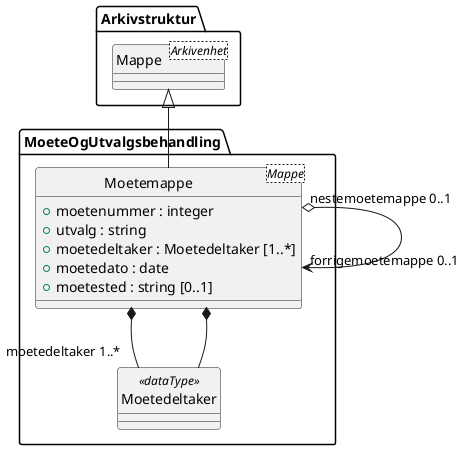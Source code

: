 @startuml
skinparam nodesep 100
hide circle
class MoeteOgUtvalgsbehandling.Moetemappe <Mappe> {
  +moetenummer : integer
  +utvalg : string
  +moetedeltaker : Moetedeltaker [1..*]
  +moetedato : date
  +moetested : string [0..1]
}
class Arkivstruktur.Mappe <Arkivenhet> {
}
Arkivstruktur.Mappe <|-- MoeteOgUtvalgsbehandling.Moetemappe
MoeteOgUtvalgsbehandling.Moetemappe "nestemoetemappe 0..1" o--> "forrigemoetemappe 0..1" MoeteOgUtvalgsbehandling.Moetemappe
class MoeteOgUtvalgsbehandling.Moetedeltaker <<dataType>> {
}
MoeteOgUtvalgsbehandling.Moetemappe *-- "moetedeltaker 1..*" MoeteOgUtvalgsbehandling.Moetedeltaker
MoeteOgUtvalgsbehandling.Moetemappe *-- MoeteOgUtvalgsbehandling.Moetedeltaker
@enduml
